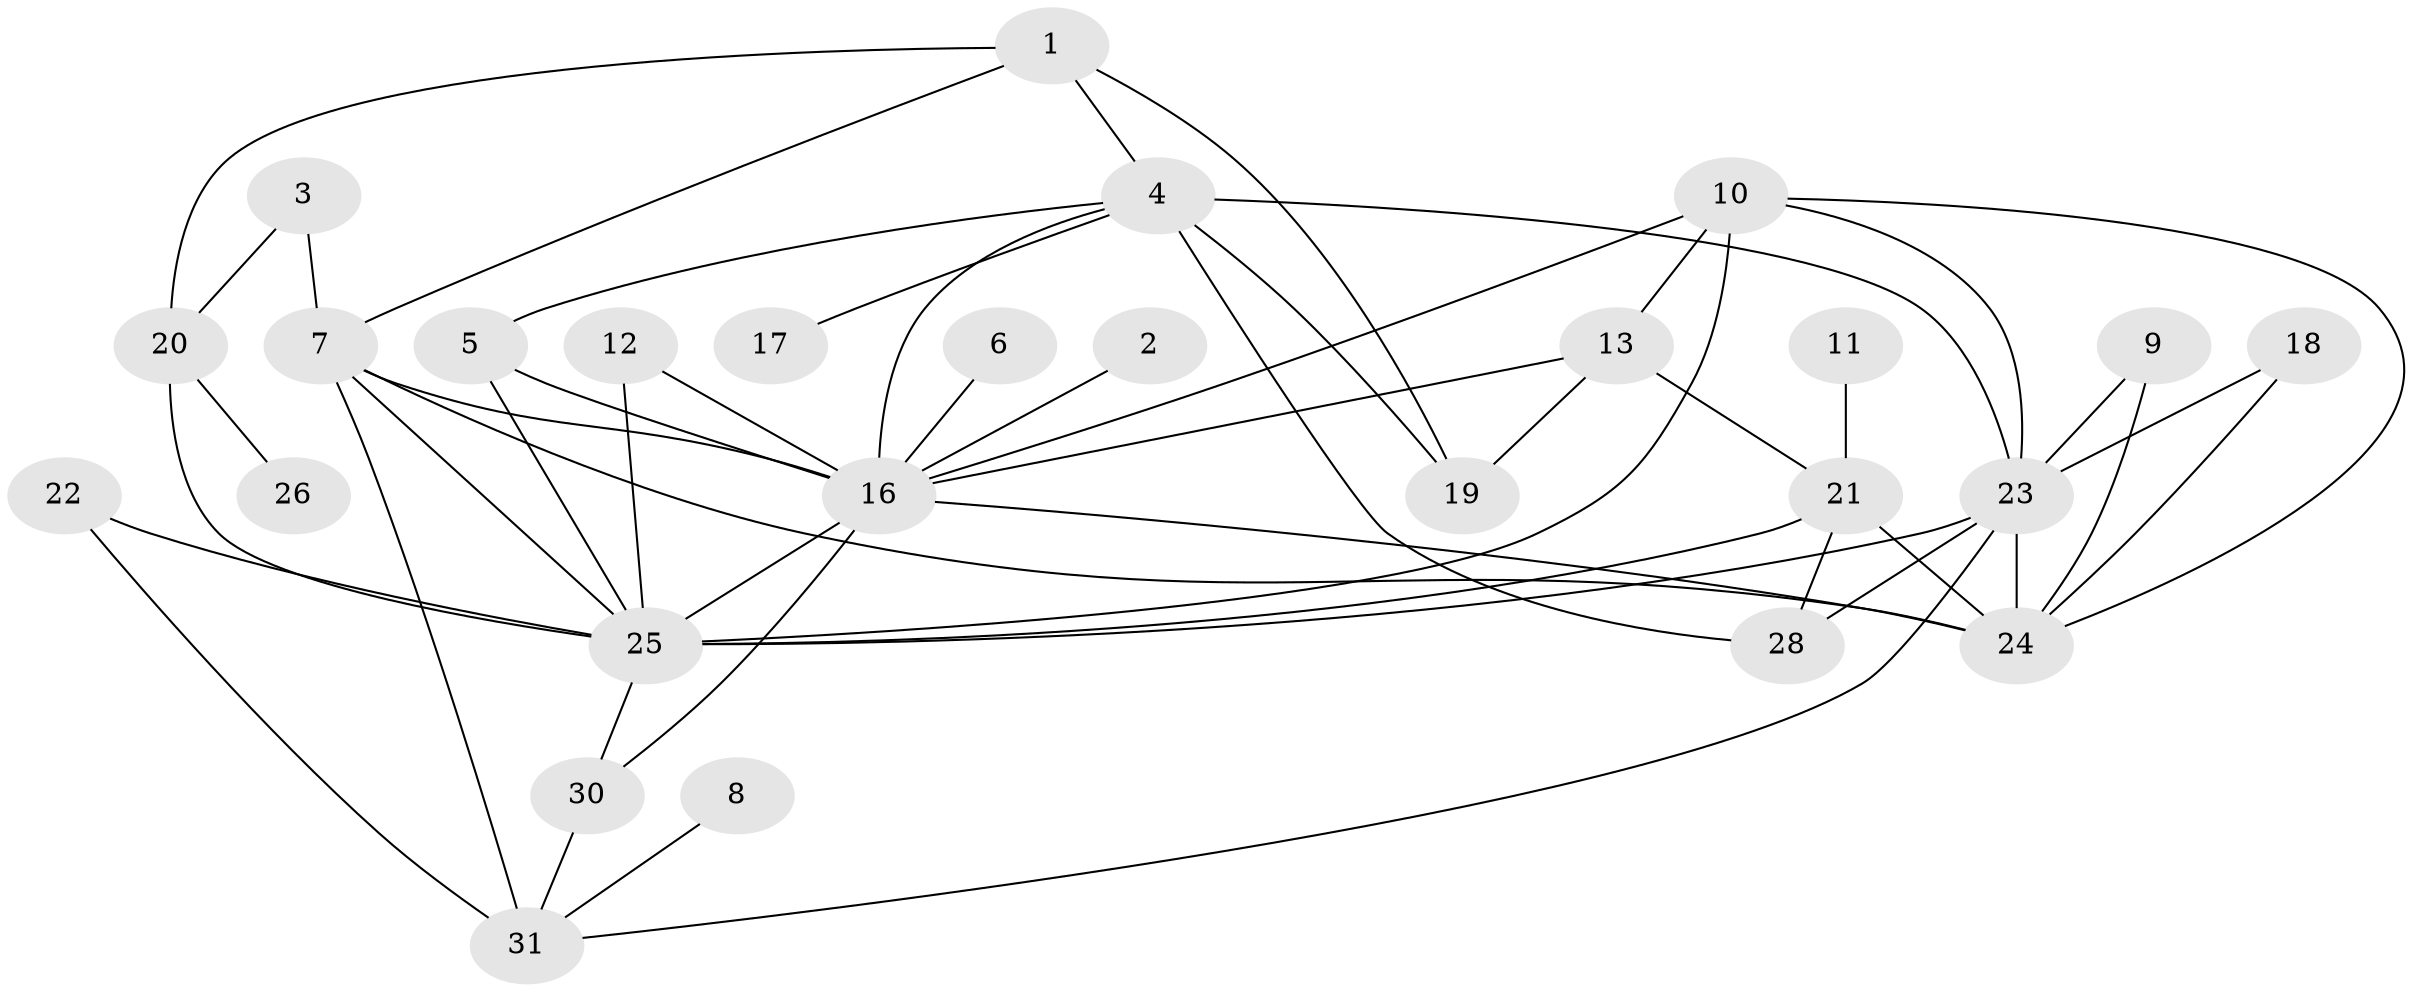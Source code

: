 // original degree distribution, {6: 0.06349206349206349, 3: 0.2698412698412698, 4: 0.15873015873015872, 1: 0.14285714285714285, 2: 0.19047619047619047, 5: 0.07936507936507936, 0: 0.07936507936507936, 9: 0.015873015873015872}
// Generated by graph-tools (version 1.1) at 2025/49/03/09/25 03:49:10]
// undirected, 27 vertices, 52 edges
graph export_dot {
graph [start="1"]
  node [color=gray90,style=filled];
  1;
  2;
  3;
  4;
  5;
  6;
  7;
  8;
  9;
  10;
  11;
  12;
  13;
  16;
  17;
  18;
  19;
  20;
  21;
  22;
  23;
  24;
  25;
  26;
  28;
  30;
  31;
  1 -- 4 [weight=1.0];
  1 -- 7 [weight=1.0];
  1 -- 19 [weight=1.0];
  1 -- 20 [weight=1.0];
  2 -- 16 [weight=1.0];
  3 -- 7 [weight=1.0];
  3 -- 20 [weight=1.0];
  4 -- 5 [weight=1.0];
  4 -- 16 [weight=1.0];
  4 -- 17 [weight=1.0];
  4 -- 19 [weight=2.0];
  4 -- 23 [weight=1.0];
  4 -- 28 [weight=1.0];
  5 -- 16 [weight=2.0];
  5 -- 25 [weight=1.0];
  6 -- 16 [weight=1.0];
  7 -- 16 [weight=1.0];
  7 -- 24 [weight=2.0];
  7 -- 25 [weight=1.0];
  7 -- 31 [weight=2.0];
  8 -- 31 [weight=1.0];
  9 -- 23 [weight=2.0];
  9 -- 24 [weight=1.0];
  10 -- 13 [weight=1.0];
  10 -- 16 [weight=1.0];
  10 -- 23 [weight=1.0];
  10 -- 24 [weight=1.0];
  10 -- 25 [weight=2.0];
  11 -- 21 [weight=1.0];
  12 -- 16 [weight=1.0];
  12 -- 25 [weight=1.0];
  13 -- 16 [weight=1.0];
  13 -- 19 [weight=1.0];
  13 -- 21 [weight=1.0];
  16 -- 24 [weight=1.0];
  16 -- 25 [weight=1.0];
  16 -- 30 [weight=1.0];
  18 -- 23 [weight=1.0];
  18 -- 24 [weight=1.0];
  20 -- 25 [weight=1.0];
  20 -- 26 [weight=1.0];
  21 -- 24 [weight=1.0];
  21 -- 25 [weight=1.0];
  21 -- 28 [weight=1.0];
  22 -- 25 [weight=1.0];
  22 -- 31 [weight=1.0];
  23 -- 24 [weight=1.0];
  23 -- 25 [weight=1.0];
  23 -- 28 [weight=1.0];
  23 -- 31 [weight=1.0];
  25 -- 30 [weight=1.0];
  30 -- 31 [weight=1.0];
}

